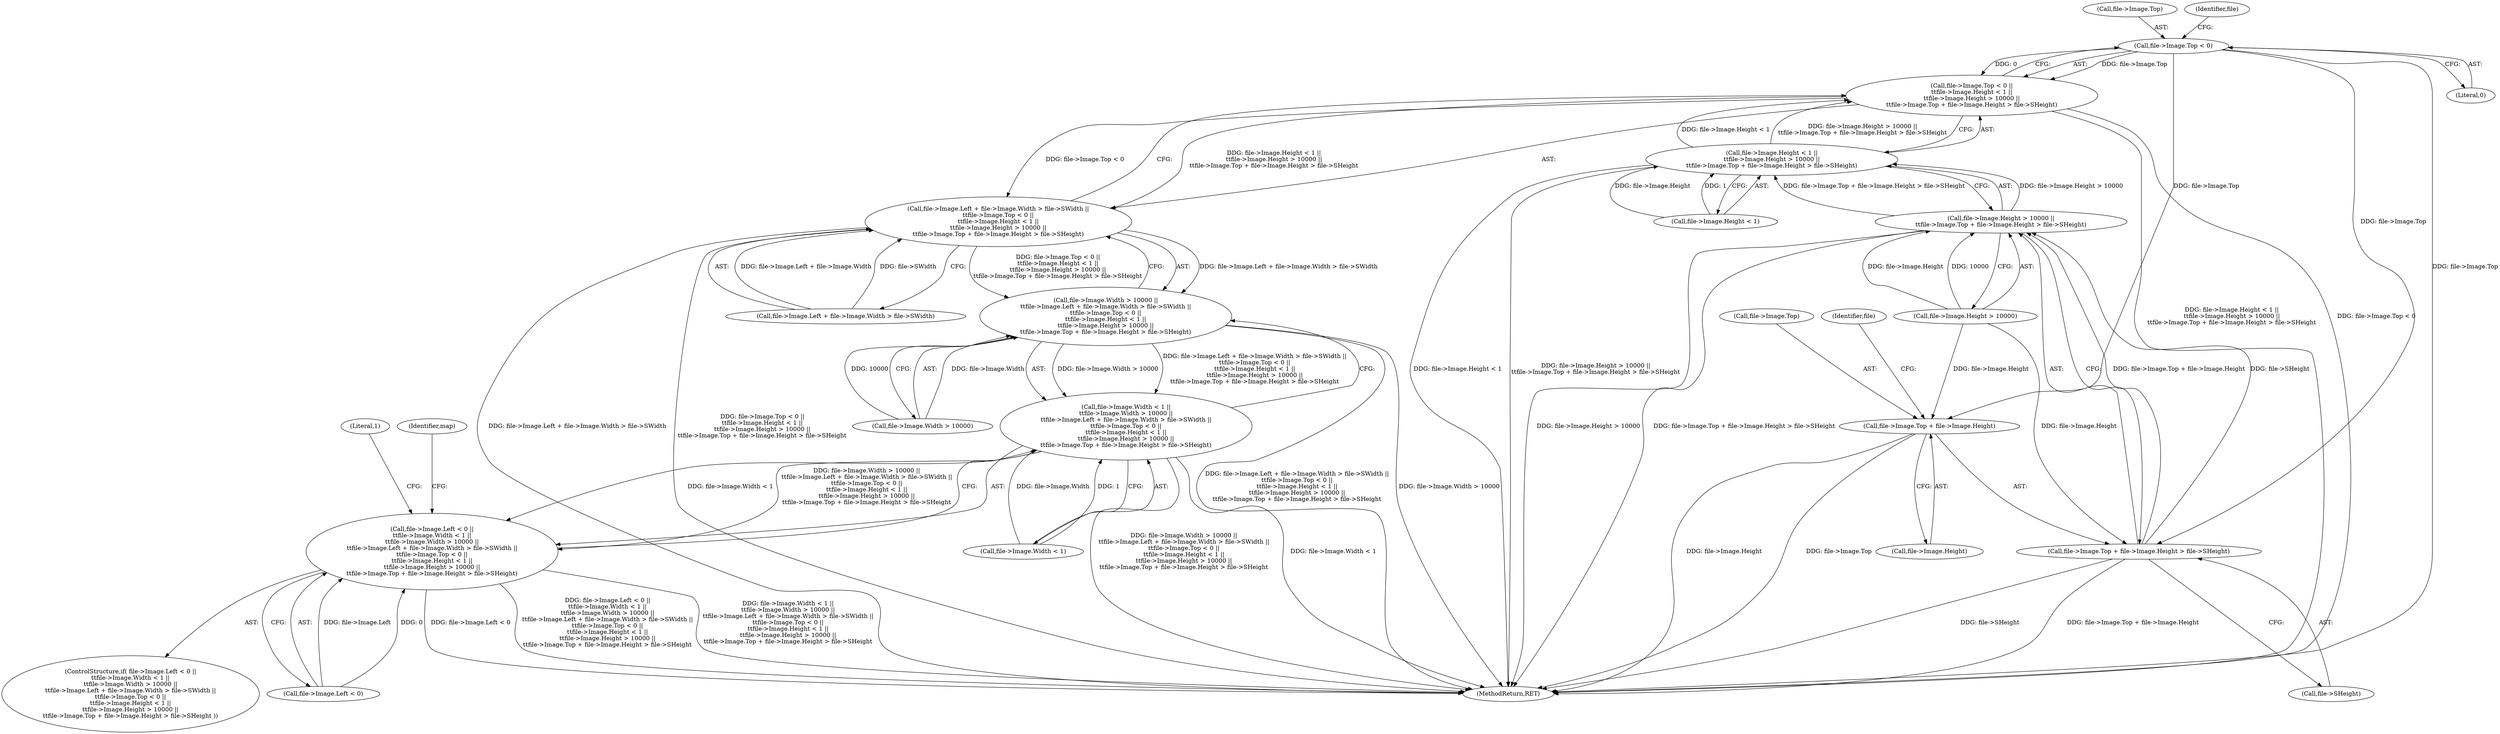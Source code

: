 digraph "0_libvips_ce684dd008532ea0bf9d4a1d89bacb35f4a83f4d@pointer" {
"1000171" [label="(Call,file->Image.Top < 0)"];
"1000170" [label="(Call,file->Image.Top < 0 ||\n\t\tfile->Image.Height < 1 ||\n\t\tfile->Image.Height > 10000 ||\n\t\tfile->Image.Top + file->Image.Height > file->SHeight)"];
"1000154" [label="(Call,file->Image.Left + file->Image.Width > file->SWidth ||\n\t\tfile->Image.Top < 0 ||\n\t\tfile->Image.Height < 1 ||\n\t\tfile->Image.Height > 10000 ||\n\t\tfile->Image.Top + file->Image.Height > file->SHeight)"];
"1000146" [label="(Call,file->Image.Width > 10000 ||\n\t\tfile->Image.Left + file->Image.Width > file->SWidth ||\n\t\tfile->Image.Top < 0 ||\n\t\tfile->Image.Height < 1 ||\n\t\tfile->Image.Height > 10000 ||\n\t\tfile->Image.Top + file->Image.Height > file->SHeight)"];
"1000138" [label="(Call,file->Image.Width < 1 ||\n\t\tfile->Image.Width > 10000 ||\n\t\tfile->Image.Left + file->Image.Width > file->SWidth ||\n\t\tfile->Image.Top < 0 ||\n\t\tfile->Image.Height < 1 ||\n\t\tfile->Image.Height > 10000 ||\n\t\tfile->Image.Top + file->Image.Height > file->SHeight)"];
"1000130" [label="(Call,file->Image.Left < 0 ||\n\t\tfile->Image.Width < 1 ||\n\t\tfile->Image.Width > 10000 ||\n\t\tfile->Image.Left + file->Image.Width > file->SWidth ||\n\t\tfile->Image.Top < 0 ||\n\t\tfile->Image.Height < 1 ||\n\t\tfile->Image.Height > 10000 ||\n\t\tfile->Image.Top + file->Image.Height > file->SHeight)"];
"1000194" [label="(Call,file->Image.Top + file->Image.Height > file->SHeight)"];
"1000186" [label="(Call,file->Image.Height > 10000 ||\n\t\tfile->Image.Top + file->Image.Height > file->SHeight)"];
"1000178" [label="(Call,file->Image.Height < 1 ||\n\t\tfile->Image.Height > 10000 ||\n\t\tfile->Image.Top + file->Image.Height > file->SHeight)"];
"1000195" [label="(Call,file->Image.Top + file->Image.Height)"];
"1000214" [label="(Identifier,map)"];
"1000170" [label="(Call,file->Image.Top < 0 ||\n\t\tfile->Image.Height < 1 ||\n\t\tfile->Image.Height > 10000 ||\n\t\tfile->Image.Top + file->Image.Height > file->SHeight)"];
"1000130" [label="(Call,file->Image.Left < 0 ||\n\t\tfile->Image.Width < 1 ||\n\t\tfile->Image.Width > 10000 ||\n\t\tfile->Image.Left + file->Image.Width > file->SWidth ||\n\t\tfile->Image.Top < 0 ||\n\t\tfile->Image.Height < 1 ||\n\t\tfile->Image.Height > 10000 ||\n\t\tfile->Image.Top + file->Image.Height > file->SHeight)"];
"1000139" [label="(Call,file->Image.Width < 1)"];
"1000129" [label="(ControlStructure,if( file->Image.Left < 0 ||\n\t\tfile->Image.Width < 1 ||\n\t\tfile->Image.Width > 10000 ||\n\t\tfile->Image.Left + file->Image.Width > file->SWidth ||\n\t\tfile->Image.Top < 0 ||\n\t\tfile->Image.Height < 1 ||\n\t\tfile->Image.Height > 10000 ||\n\t\tfile->Image.Top + file->Image.Height > file->SHeight ))"];
"1000207" [label="(Identifier,file)"];
"1000212" [label="(Literal,1)"];
"1000172" [label="(Call,file->Image.Top)"];
"1000201" [label="(Call,file->Image.Height)"];
"1000171" [label="(Call,file->Image.Top < 0)"];
"1000155" [label="(Call,file->Image.Left + file->Image.Width > file->SWidth)"];
"1000206" [label="(Call,file->SHeight)"];
"1000303" [label="(MethodReturn,RET)"];
"1000147" [label="(Call,file->Image.Width > 10000)"];
"1000186" [label="(Call,file->Image.Height > 10000 ||\n\t\tfile->Image.Top + file->Image.Height > file->SHeight)"];
"1000187" [label="(Call,file->Image.Height > 10000)"];
"1000196" [label="(Call,file->Image.Top)"];
"1000178" [label="(Call,file->Image.Height < 1 ||\n\t\tfile->Image.Height > 10000 ||\n\t\tfile->Image.Top + file->Image.Height > file->SHeight)"];
"1000177" [label="(Literal,0)"];
"1000138" [label="(Call,file->Image.Width < 1 ||\n\t\tfile->Image.Width > 10000 ||\n\t\tfile->Image.Left + file->Image.Width > file->SWidth ||\n\t\tfile->Image.Top < 0 ||\n\t\tfile->Image.Height < 1 ||\n\t\tfile->Image.Height > 10000 ||\n\t\tfile->Image.Top + file->Image.Height > file->SHeight)"];
"1000131" [label="(Call,file->Image.Left < 0)"];
"1000182" [label="(Identifier,file)"];
"1000179" [label="(Call,file->Image.Height < 1)"];
"1000195" [label="(Call,file->Image.Top + file->Image.Height)"];
"1000146" [label="(Call,file->Image.Width > 10000 ||\n\t\tfile->Image.Left + file->Image.Width > file->SWidth ||\n\t\tfile->Image.Top < 0 ||\n\t\tfile->Image.Height < 1 ||\n\t\tfile->Image.Height > 10000 ||\n\t\tfile->Image.Top + file->Image.Height > file->SHeight)"];
"1000154" [label="(Call,file->Image.Left + file->Image.Width > file->SWidth ||\n\t\tfile->Image.Top < 0 ||\n\t\tfile->Image.Height < 1 ||\n\t\tfile->Image.Height > 10000 ||\n\t\tfile->Image.Top + file->Image.Height > file->SHeight)"];
"1000194" [label="(Call,file->Image.Top + file->Image.Height > file->SHeight)"];
"1000171" -> "1000170"  [label="AST: "];
"1000171" -> "1000177"  [label="CFG: "];
"1000172" -> "1000171"  [label="AST: "];
"1000177" -> "1000171"  [label="AST: "];
"1000182" -> "1000171"  [label="CFG: "];
"1000170" -> "1000171"  [label="CFG: "];
"1000171" -> "1000303"  [label="DDG: file->Image.Top"];
"1000171" -> "1000170"  [label="DDG: file->Image.Top"];
"1000171" -> "1000170"  [label="DDG: 0"];
"1000171" -> "1000194"  [label="DDG: file->Image.Top"];
"1000171" -> "1000195"  [label="DDG: file->Image.Top"];
"1000170" -> "1000154"  [label="AST: "];
"1000170" -> "1000178"  [label="CFG: "];
"1000178" -> "1000170"  [label="AST: "];
"1000154" -> "1000170"  [label="CFG: "];
"1000170" -> "1000303"  [label="DDG: file->Image.Height < 1 ||\n\t\tfile->Image.Height > 10000 ||\n\t\tfile->Image.Top + file->Image.Height > file->SHeight"];
"1000170" -> "1000303"  [label="DDG: file->Image.Top < 0"];
"1000170" -> "1000154"  [label="DDG: file->Image.Top < 0"];
"1000170" -> "1000154"  [label="DDG: file->Image.Height < 1 ||\n\t\tfile->Image.Height > 10000 ||\n\t\tfile->Image.Top + file->Image.Height > file->SHeight"];
"1000178" -> "1000170"  [label="DDG: file->Image.Height < 1"];
"1000178" -> "1000170"  [label="DDG: file->Image.Height > 10000 ||\n\t\tfile->Image.Top + file->Image.Height > file->SHeight"];
"1000154" -> "1000146"  [label="AST: "];
"1000154" -> "1000155"  [label="CFG: "];
"1000155" -> "1000154"  [label="AST: "];
"1000146" -> "1000154"  [label="CFG: "];
"1000154" -> "1000303"  [label="DDG: file->Image.Left + file->Image.Width > file->SWidth"];
"1000154" -> "1000303"  [label="DDG: file->Image.Top < 0 ||\n\t\tfile->Image.Height < 1 ||\n\t\tfile->Image.Height > 10000 ||\n\t\tfile->Image.Top + file->Image.Height > file->SHeight"];
"1000154" -> "1000146"  [label="DDG: file->Image.Left + file->Image.Width > file->SWidth"];
"1000154" -> "1000146"  [label="DDG: file->Image.Top < 0 ||\n\t\tfile->Image.Height < 1 ||\n\t\tfile->Image.Height > 10000 ||\n\t\tfile->Image.Top + file->Image.Height > file->SHeight"];
"1000155" -> "1000154"  [label="DDG: file->Image.Left + file->Image.Width"];
"1000155" -> "1000154"  [label="DDG: file->SWidth"];
"1000146" -> "1000138"  [label="AST: "];
"1000146" -> "1000147"  [label="CFG: "];
"1000147" -> "1000146"  [label="AST: "];
"1000138" -> "1000146"  [label="CFG: "];
"1000146" -> "1000303"  [label="DDG: file->Image.Left + file->Image.Width > file->SWidth ||\n\t\tfile->Image.Top < 0 ||\n\t\tfile->Image.Height < 1 ||\n\t\tfile->Image.Height > 10000 ||\n\t\tfile->Image.Top + file->Image.Height > file->SHeight"];
"1000146" -> "1000303"  [label="DDG: file->Image.Width > 10000"];
"1000146" -> "1000138"  [label="DDG: file->Image.Width > 10000"];
"1000146" -> "1000138"  [label="DDG: file->Image.Left + file->Image.Width > file->SWidth ||\n\t\tfile->Image.Top < 0 ||\n\t\tfile->Image.Height < 1 ||\n\t\tfile->Image.Height > 10000 ||\n\t\tfile->Image.Top + file->Image.Height > file->SHeight"];
"1000147" -> "1000146"  [label="DDG: file->Image.Width"];
"1000147" -> "1000146"  [label="DDG: 10000"];
"1000138" -> "1000130"  [label="AST: "];
"1000138" -> "1000139"  [label="CFG: "];
"1000139" -> "1000138"  [label="AST: "];
"1000130" -> "1000138"  [label="CFG: "];
"1000138" -> "1000303"  [label="DDG: file->Image.Width < 1"];
"1000138" -> "1000303"  [label="DDG: file->Image.Width > 10000 ||\n\t\tfile->Image.Left + file->Image.Width > file->SWidth ||\n\t\tfile->Image.Top < 0 ||\n\t\tfile->Image.Height < 1 ||\n\t\tfile->Image.Height > 10000 ||\n\t\tfile->Image.Top + file->Image.Height > file->SHeight"];
"1000138" -> "1000130"  [label="DDG: file->Image.Width < 1"];
"1000138" -> "1000130"  [label="DDG: file->Image.Width > 10000 ||\n\t\tfile->Image.Left + file->Image.Width > file->SWidth ||\n\t\tfile->Image.Top < 0 ||\n\t\tfile->Image.Height < 1 ||\n\t\tfile->Image.Height > 10000 ||\n\t\tfile->Image.Top + file->Image.Height > file->SHeight"];
"1000139" -> "1000138"  [label="DDG: file->Image.Width"];
"1000139" -> "1000138"  [label="DDG: 1"];
"1000130" -> "1000129"  [label="AST: "];
"1000130" -> "1000131"  [label="CFG: "];
"1000131" -> "1000130"  [label="AST: "];
"1000212" -> "1000130"  [label="CFG: "];
"1000214" -> "1000130"  [label="CFG: "];
"1000130" -> "1000303"  [label="DDG: file->Image.Left < 0 ||\n\t\tfile->Image.Width < 1 ||\n\t\tfile->Image.Width > 10000 ||\n\t\tfile->Image.Left + file->Image.Width > file->SWidth ||\n\t\tfile->Image.Top < 0 ||\n\t\tfile->Image.Height < 1 ||\n\t\tfile->Image.Height > 10000 ||\n\t\tfile->Image.Top + file->Image.Height > file->SHeight"];
"1000130" -> "1000303"  [label="DDG: file->Image.Width < 1 ||\n\t\tfile->Image.Width > 10000 ||\n\t\tfile->Image.Left + file->Image.Width > file->SWidth ||\n\t\tfile->Image.Top < 0 ||\n\t\tfile->Image.Height < 1 ||\n\t\tfile->Image.Height > 10000 ||\n\t\tfile->Image.Top + file->Image.Height > file->SHeight"];
"1000130" -> "1000303"  [label="DDG: file->Image.Left < 0"];
"1000131" -> "1000130"  [label="DDG: file->Image.Left"];
"1000131" -> "1000130"  [label="DDG: 0"];
"1000194" -> "1000186"  [label="AST: "];
"1000194" -> "1000206"  [label="CFG: "];
"1000195" -> "1000194"  [label="AST: "];
"1000206" -> "1000194"  [label="AST: "];
"1000186" -> "1000194"  [label="CFG: "];
"1000194" -> "1000303"  [label="DDG: file->SHeight"];
"1000194" -> "1000303"  [label="DDG: file->Image.Top + file->Image.Height"];
"1000194" -> "1000186"  [label="DDG: file->Image.Top + file->Image.Height"];
"1000194" -> "1000186"  [label="DDG: file->SHeight"];
"1000187" -> "1000194"  [label="DDG: file->Image.Height"];
"1000186" -> "1000178"  [label="AST: "];
"1000186" -> "1000187"  [label="CFG: "];
"1000187" -> "1000186"  [label="AST: "];
"1000178" -> "1000186"  [label="CFG: "];
"1000186" -> "1000303"  [label="DDG: file->Image.Height > 10000"];
"1000186" -> "1000303"  [label="DDG: file->Image.Top + file->Image.Height > file->SHeight"];
"1000186" -> "1000178"  [label="DDG: file->Image.Height > 10000"];
"1000186" -> "1000178"  [label="DDG: file->Image.Top + file->Image.Height > file->SHeight"];
"1000187" -> "1000186"  [label="DDG: file->Image.Height"];
"1000187" -> "1000186"  [label="DDG: 10000"];
"1000178" -> "1000179"  [label="CFG: "];
"1000179" -> "1000178"  [label="AST: "];
"1000178" -> "1000303"  [label="DDG: file->Image.Height > 10000 ||\n\t\tfile->Image.Top + file->Image.Height > file->SHeight"];
"1000178" -> "1000303"  [label="DDG: file->Image.Height < 1"];
"1000179" -> "1000178"  [label="DDG: file->Image.Height"];
"1000179" -> "1000178"  [label="DDG: 1"];
"1000195" -> "1000201"  [label="CFG: "];
"1000196" -> "1000195"  [label="AST: "];
"1000201" -> "1000195"  [label="AST: "];
"1000207" -> "1000195"  [label="CFG: "];
"1000195" -> "1000303"  [label="DDG: file->Image.Height"];
"1000195" -> "1000303"  [label="DDG: file->Image.Top"];
"1000187" -> "1000195"  [label="DDG: file->Image.Height"];
}
